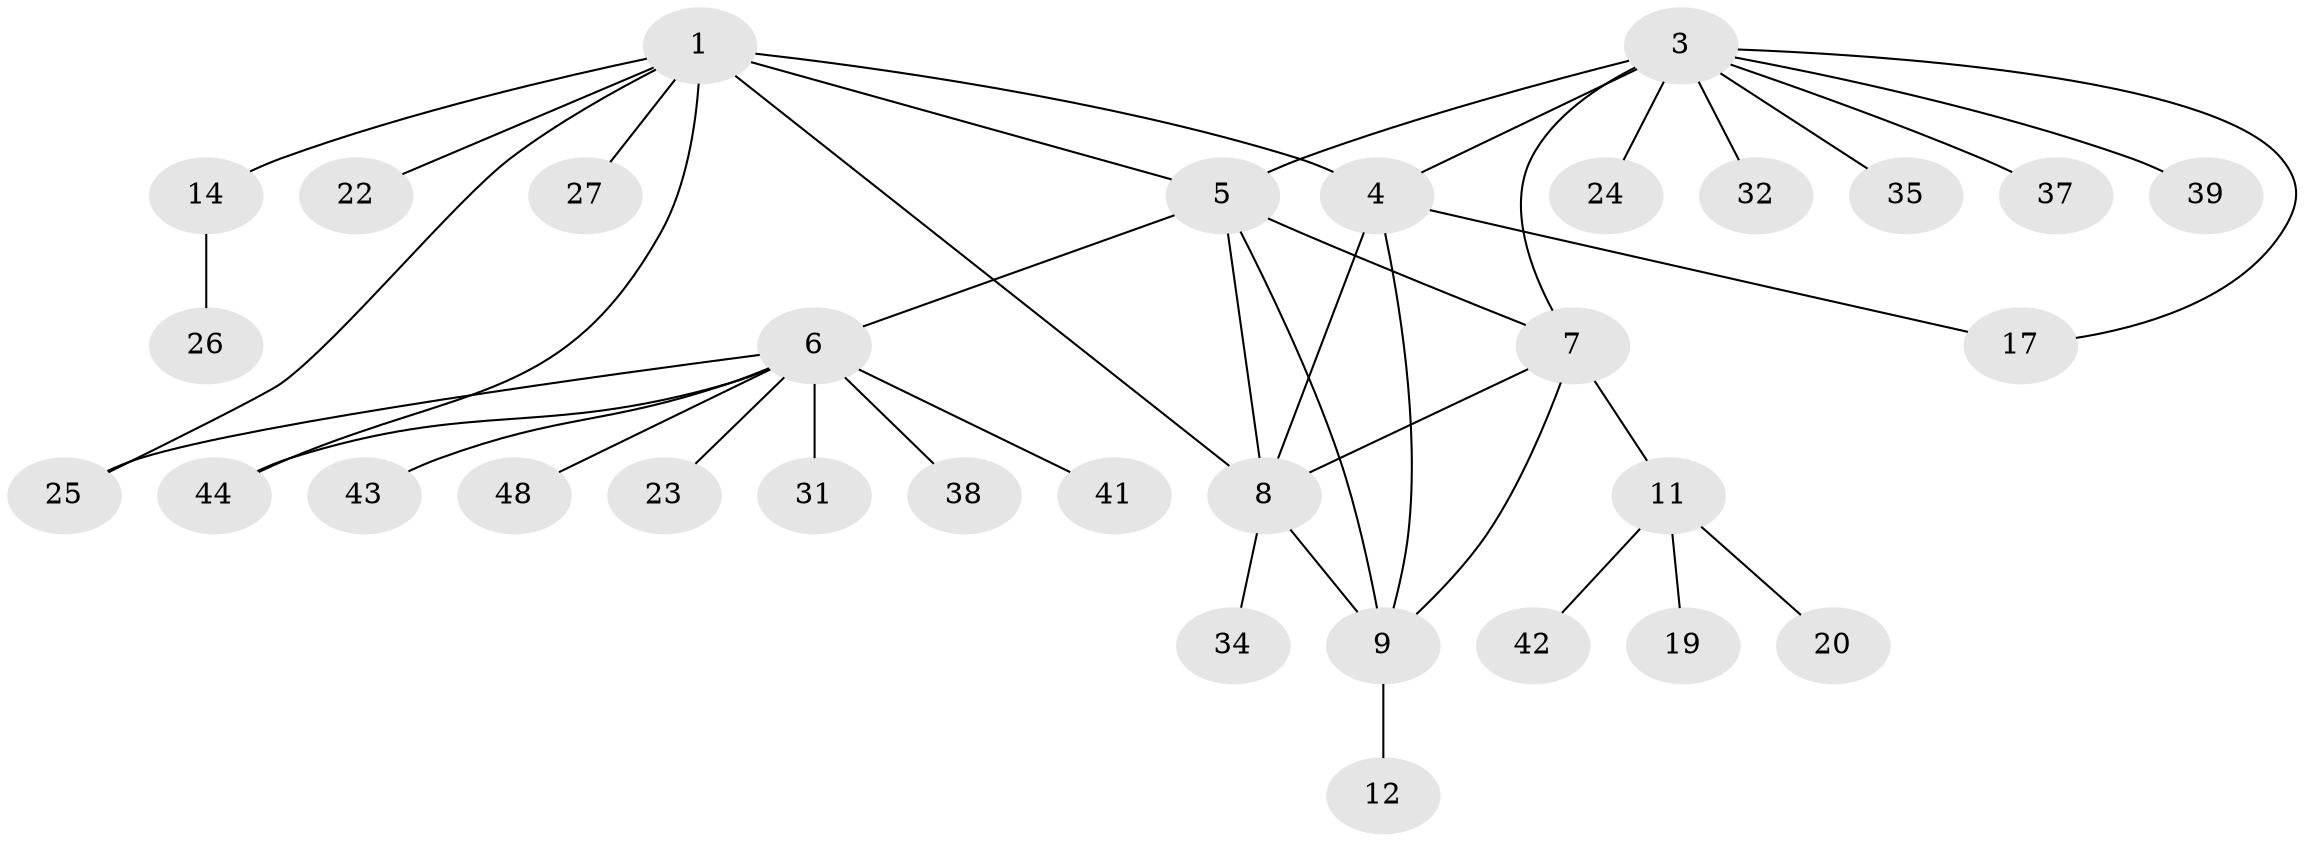 // Generated by graph-tools (version 1.1) at 2025/24/03/03/25 07:24:09]
// undirected, 32 vertices, 42 edges
graph export_dot {
graph [start="1"]
  node [color=gray90,style=filled];
  1 [super="+2"];
  3 [super="+15"];
  4 [super="+10"];
  5 [super="+13"];
  6 [super="+28"];
  7 [super="+18"];
  8 [super="+30"];
  9 [super="+16"];
  11 [super="+21"];
  12;
  14 [super="+33"];
  17 [super="+29"];
  19;
  20 [super="+40"];
  22;
  23 [super="+46"];
  24;
  25;
  26;
  27;
  31;
  32 [super="+36"];
  34;
  35;
  37;
  38;
  39 [super="+47"];
  41 [super="+45"];
  42;
  43;
  44;
  48;
  1 -- 8;
  1 -- 25;
  1 -- 44;
  1 -- 4 [weight=2];
  1 -- 5;
  1 -- 22;
  1 -- 27;
  1 -- 14;
  3 -- 4 [weight=2];
  3 -- 5;
  3 -- 7;
  3 -- 17;
  3 -- 32;
  3 -- 35;
  3 -- 37;
  3 -- 39;
  3 -- 24;
  4 -- 8;
  4 -- 9;
  4 -- 17;
  5 -- 6;
  5 -- 8;
  5 -- 9;
  5 -- 7;
  6 -- 23;
  6 -- 25;
  6 -- 31;
  6 -- 41;
  6 -- 43;
  6 -- 44;
  6 -- 48;
  6 -- 38;
  7 -- 8;
  7 -- 11;
  7 -- 9;
  8 -- 9;
  8 -- 34;
  9 -- 12;
  11 -- 19;
  11 -- 20;
  11 -- 42;
  14 -- 26;
}
